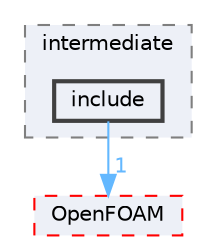 digraph "src/lagrangian/intermediate/include"
{
 // LATEX_PDF_SIZE
  bgcolor="transparent";
  edge [fontname=Helvetica,fontsize=10,labelfontname=Helvetica,labelfontsize=10];
  node [fontname=Helvetica,fontsize=10,shape=box,height=0.2,width=0.4];
  compound=true
  subgraph clusterdir_d3c32a493136c130c1f0d51f4f35c297 {
    graph [ bgcolor="#edf0f7", pencolor="grey50", label="intermediate", fontname=Helvetica,fontsize=10 style="filled,dashed", URL="dir_d3c32a493136c130c1f0d51f4f35c297.html",tooltip=""]
  dir_058fcb6f5ba8ea00df547cbc88264f97 [label="include", fillcolor="#edf0f7", color="grey25", style="filled,bold", URL="dir_058fcb6f5ba8ea00df547cbc88264f97.html",tooltip=""];
  }
  dir_c5473ff19b20e6ec4dfe5c310b3778a8 [label="OpenFOAM", fillcolor="#edf0f7", color="red", style="filled,dashed", URL="dir_c5473ff19b20e6ec4dfe5c310b3778a8.html",tooltip=""];
  dir_058fcb6f5ba8ea00df547cbc88264f97->dir_c5473ff19b20e6ec4dfe5c310b3778a8 [headlabel="1", labeldistance=1.5 headhref="dir_001800_002695.html" href="dir_001800_002695.html" color="steelblue1" fontcolor="steelblue1"];
}
